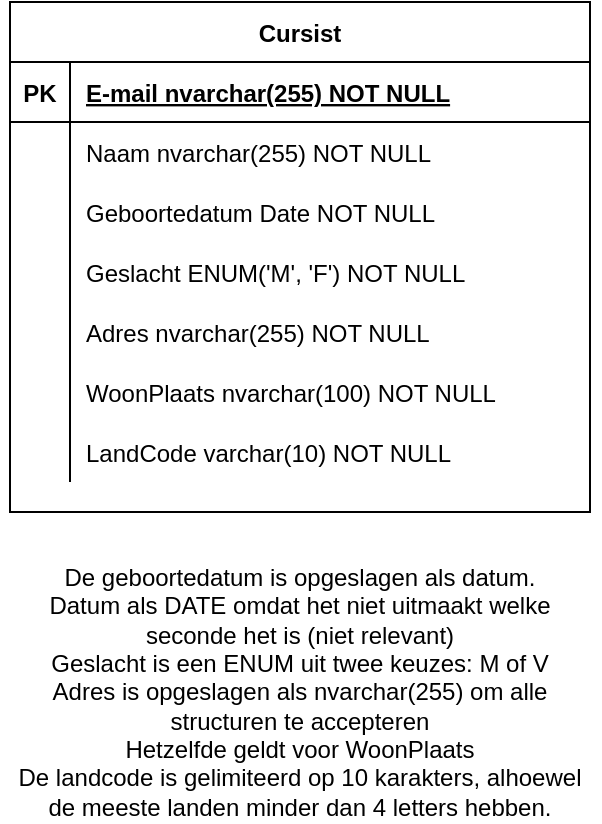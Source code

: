 <mxfile version="22.0.2" type="device">
  <diagram name="Page-1" id="qXqzJwDimg6QFjRx1fzX">
    <mxGraphModel dx="1100" dy="750" grid="1" gridSize="10" guides="1" tooltips="1" connect="1" arrows="1" fold="1" page="1" pageScale="1" pageWidth="827" pageHeight="1169" math="0" shadow="0">
      <root>
        <mxCell id="0" />
        <mxCell id="1" parent="0" />
        <mxCell id="2Z3YiHL63vIoxnrOpbz4-1" value="Cursist" style="shape=table;startSize=30;container=1;collapsible=1;childLayout=tableLayout;fixedRows=1;rowLines=0;fontStyle=1;align=center;resizeLast=1;" vertex="1" parent="1">
          <mxGeometry x="269" y="120" width="290" height="255" as="geometry" />
        </mxCell>
        <mxCell id="2Z3YiHL63vIoxnrOpbz4-2" value="" style="shape=partialRectangle;collapsible=0;dropTarget=0;pointerEvents=0;fillColor=none;points=[[0,0.5],[1,0.5]];portConstraint=eastwest;top=0;left=0;right=0;bottom=1;" vertex="1" parent="2Z3YiHL63vIoxnrOpbz4-1">
          <mxGeometry y="30" width="290" height="30" as="geometry" />
        </mxCell>
        <mxCell id="2Z3YiHL63vIoxnrOpbz4-3" value="PK" style="shape=partialRectangle;overflow=hidden;connectable=0;fillColor=none;top=0;left=0;bottom=0;right=0;fontStyle=1;" vertex="1" parent="2Z3YiHL63vIoxnrOpbz4-2">
          <mxGeometry width="30" height="30" as="geometry">
            <mxRectangle width="30" height="30" as="alternateBounds" />
          </mxGeometry>
        </mxCell>
        <mxCell id="2Z3YiHL63vIoxnrOpbz4-4" value="E-mail nvarchar(255) NOT NULL " style="shape=partialRectangle;overflow=hidden;connectable=0;fillColor=none;top=0;left=0;bottom=0;right=0;align=left;spacingLeft=6;fontStyle=5;" vertex="1" parent="2Z3YiHL63vIoxnrOpbz4-2">
          <mxGeometry x="30" width="260" height="30" as="geometry">
            <mxRectangle width="260" height="30" as="alternateBounds" />
          </mxGeometry>
        </mxCell>
        <mxCell id="2Z3YiHL63vIoxnrOpbz4-5" value="" style="shape=partialRectangle;collapsible=0;dropTarget=0;pointerEvents=0;fillColor=none;points=[[0,0.5],[1,0.5]];portConstraint=eastwest;top=0;left=0;right=0;bottom=0;" vertex="1" parent="2Z3YiHL63vIoxnrOpbz4-1">
          <mxGeometry y="60" width="290" height="30" as="geometry" />
        </mxCell>
        <mxCell id="2Z3YiHL63vIoxnrOpbz4-6" value="" style="shape=partialRectangle;overflow=hidden;connectable=0;fillColor=none;top=0;left=0;bottom=0;right=0;" vertex="1" parent="2Z3YiHL63vIoxnrOpbz4-5">
          <mxGeometry width="30" height="30" as="geometry">
            <mxRectangle width="30" height="30" as="alternateBounds" />
          </mxGeometry>
        </mxCell>
        <mxCell id="2Z3YiHL63vIoxnrOpbz4-7" value="Naam nvarchar(255) NOT NULL" style="shape=partialRectangle;overflow=hidden;connectable=0;fillColor=none;top=0;left=0;bottom=0;right=0;align=left;spacingLeft=6;" vertex="1" parent="2Z3YiHL63vIoxnrOpbz4-5">
          <mxGeometry x="30" width="260" height="30" as="geometry">
            <mxRectangle width="260" height="30" as="alternateBounds" />
          </mxGeometry>
        </mxCell>
        <mxCell id="2Z3YiHL63vIoxnrOpbz4-8" value="" style="shape=partialRectangle;collapsible=0;dropTarget=0;pointerEvents=0;fillColor=none;points=[[0,0.5],[1,0.5]];portConstraint=eastwest;top=0;left=0;right=0;bottom=0;" vertex="1" parent="2Z3YiHL63vIoxnrOpbz4-1">
          <mxGeometry y="90" width="290" height="30" as="geometry" />
        </mxCell>
        <mxCell id="2Z3YiHL63vIoxnrOpbz4-9" value="" style="shape=partialRectangle;overflow=hidden;connectable=0;fillColor=none;top=0;left=0;bottom=0;right=0;" vertex="1" parent="2Z3YiHL63vIoxnrOpbz4-8">
          <mxGeometry width="30" height="30" as="geometry">
            <mxRectangle width="30" height="30" as="alternateBounds" />
          </mxGeometry>
        </mxCell>
        <mxCell id="2Z3YiHL63vIoxnrOpbz4-10" value="Geboortedatum Date NOT NULL" style="shape=partialRectangle;overflow=hidden;connectable=0;fillColor=none;top=0;left=0;bottom=0;right=0;align=left;spacingLeft=6;" vertex="1" parent="2Z3YiHL63vIoxnrOpbz4-8">
          <mxGeometry x="30" width="260" height="30" as="geometry">
            <mxRectangle width="260" height="30" as="alternateBounds" />
          </mxGeometry>
        </mxCell>
        <mxCell id="2Z3YiHL63vIoxnrOpbz4-11" value="" style="shape=partialRectangle;collapsible=0;dropTarget=0;pointerEvents=0;fillColor=none;points=[[0,0.5],[1,0.5]];portConstraint=eastwest;top=0;left=0;right=0;bottom=0;" vertex="1" parent="2Z3YiHL63vIoxnrOpbz4-1">
          <mxGeometry y="120" width="290" height="30" as="geometry" />
        </mxCell>
        <mxCell id="2Z3YiHL63vIoxnrOpbz4-12" value="" style="shape=partialRectangle;overflow=hidden;connectable=0;fillColor=none;top=0;left=0;bottom=0;right=0;" vertex="1" parent="2Z3YiHL63vIoxnrOpbz4-11">
          <mxGeometry width="30" height="30" as="geometry">
            <mxRectangle width="30" height="30" as="alternateBounds" />
          </mxGeometry>
        </mxCell>
        <mxCell id="2Z3YiHL63vIoxnrOpbz4-13" value="Geslacht ENUM(&#39;M&#39;, &#39;F&#39;) NOT NULL" style="shape=partialRectangle;overflow=hidden;connectable=0;fillColor=none;top=0;left=0;bottom=0;right=0;align=left;spacingLeft=6;" vertex="1" parent="2Z3YiHL63vIoxnrOpbz4-11">
          <mxGeometry x="30" width="260" height="30" as="geometry">
            <mxRectangle width="260" height="30" as="alternateBounds" />
          </mxGeometry>
        </mxCell>
        <mxCell id="2Z3YiHL63vIoxnrOpbz4-14" value="" style="shape=partialRectangle;collapsible=0;dropTarget=0;pointerEvents=0;fillColor=none;points=[[0,0.5],[1,0.5]];portConstraint=eastwest;top=0;left=0;right=0;bottom=0;" vertex="1" parent="2Z3YiHL63vIoxnrOpbz4-1">
          <mxGeometry y="150" width="290" height="30" as="geometry" />
        </mxCell>
        <mxCell id="2Z3YiHL63vIoxnrOpbz4-15" value="" style="shape=partialRectangle;overflow=hidden;connectable=0;fillColor=none;top=0;left=0;bottom=0;right=0;" vertex="1" parent="2Z3YiHL63vIoxnrOpbz4-14">
          <mxGeometry width="30" height="30" as="geometry">
            <mxRectangle width="30" height="30" as="alternateBounds" />
          </mxGeometry>
        </mxCell>
        <mxCell id="2Z3YiHL63vIoxnrOpbz4-16" value="Adres nvarchar(255) NOT NULL" style="shape=partialRectangle;overflow=hidden;connectable=0;fillColor=none;top=0;left=0;bottom=0;right=0;align=left;spacingLeft=6;" vertex="1" parent="2Z3YiHL63vIoxnrOpbz4-14">
          <mxGeometry x="30" width="260" height="30" as="geometry">
            <mxRectangle width="260" height="30" as="alternateBounds" />
          </mxGeometry>
        </mxCell>
        <mxCell id="2Z3YiHL63vIoxnrOpbz4-17" value="" style="shape=partialRectangle;collapsible=0;dropTarget=0;pointerEvents=0;fillColor=none;points=[[0,0.5],[1,0.5]];portConstraint=eastwest;top=0;left=0;right=0;bottom=0;" vertex="1" parent="2Z3YiHL63vIoxnrOpbz4-1">
          <mxGeometry y="180" width="290" height="30" as="geometry" />
        </mxCell>
        <mxCell id="2Z3YiHL63vIoxnrOpbz4-18" value="" style="shape=partialRectangle;overflow=hidden;connectable=0;fillColor=none;top=0;left=0;bottom=0;right=0;" vertex="1" parent="2Z3YiHL63vIoxnrOpbz4-17">
          <mxGeometry width="30" height="30" as="geometry">
            <mxRectangle width="30" height="30" as="alternateBounds" />
          </mxGeometry>
        </mxCell>
        <mxCell id="2Z3YiHL63vIoxnrOpbz4-19" value="WoonPlaats nvarchar(100) NOT NULL" style="shape=partialRectangle;overflow=hidden;connectable=0;fillColor=none;top=0;left=0;bottom=0;right=0;align=left;spacingLeft=6;" vertex="1" parent="2Z3YiHL63vIoxnrOpbz4-17">
          <mxGeometry x="30" width="260" height="30" as="geometry">
            <mxRectangle width="260" height="30" as="alternateBounds" />
          </mxGeometry>
        </mxCell>
        <mxCell id="2Z3YiHL63vIoxnrOpbz4-20" value="" style="shape=partialRectangle;collapsible=0;dropTarget=0;pointerEvents=0;fillColor=none;points=[[0,0.5],[1,0.5]];portConstraint=eastwest;top=0;left=0;right=0;bottom=0;" vertex="1" parent="2Z3YiHL63vIoxnrOpbz4-1">
          <mxGeometry y="210" width="290" height="30" as="geometry" />
        </mxCell>
        <mxCell id="2Z3YiHL63vIoxnrOpbz4-21" value="" style="shape=partialRectangle;overflow=hidden;connectable=0;fillColor=none;top=0;left=0;bottom=0;right=0;" vertex="1" parent="2Z3YiHL63vIoxnrOpbz4-20">
          <mxGeometry width="30" height="30" as="geometry">
            <mxRectangle width="30" height="30" as="alternateBounds" />
          </mxGeometry>
        </mxCell>
        <mxCell id="2Z3YiHL63vIoxnrOpbz4-22" value="LandCode varchar(10) NOT NULL" style="shape=partialRectangle;overflow=hidden;connectable=0;fillColor=none;top=0;left=0;bottom=0;right=0;align=left;spacingLeft=6;" vertex="1" parent="2Z3YiHL63vIoxnrOpbz4-20">
          <mxGeometry x="30" width="260" height="30" as="geometry">
            <mxRectangle width="260" height="30" as="alternateBounds" />
          </mxGeometry>
        </mxCell>
        <mxCell id="2Z3YiHL63vIoxnrOpbz4-23" value="De geboortedatum is opgeslagen als datum.&lt;br&gt;Datum als DATE omdat het niet uitmaakt welke seconde het is (niet relevant)&lt;br&gt;Geslacht is een ENUM uit twee keuzes: M of V&lt;br&gt;Adres is opgeslagen als nvarchar(255) om alle structuren te accepteren&lt;br&gt;Hetzelfde geldt voor WoonPlaats&lt;br&gt;De landcode is gelimiteerd op 10 karakters, alhoewel de meeste landen minder dan 4 letters hebben." style="text;html=1;strokeColor=none;fillColor=none;align=center;verticalAlign=middle;whiteSpace=wrap;rounded=0;" vertex="1" parent="1">
          <mxGeometry x="264" y="405" width="300" height="120" as="geometry" />
        </mxCell>
      </root>
    </mxGraphModel>
  </diagram>
</mxfile>
